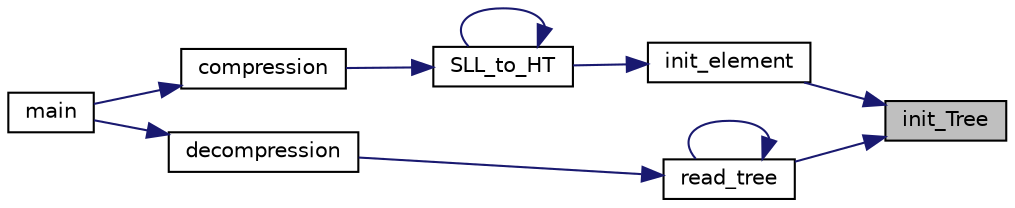 digraph "init_Tree"
{
 // LATEX_PDF_SIZE
  edge [fontname="Helvetica",fontsize="10",labelfontname="Helvetica",labelfontsize="10"];
  node [fontname="Helvetica",fontsize="10",shape=record];
  rankdir="RL";
  Node1 [label="init_Tree",height=0.2,width=0.4,color="black", fillcolor="grey75", style="filled", fontcolor="black",tooltip=" "];
  Node1 -> Node2 [dir="back",color="midnightblue",fontsize="10",style="solid"];
  Node2 [label="init_element",height=0.2,width=0.4,color="black", fillcolor="white", style="filled",URL="$_element_8h.html#af124caf257f07aa22a54088de794936c",tooltip=" "];
  Node2 -> Node3 [dir="back",color="midnightblue",fontsize="10",style="solid"];
  Node3 [label="SLL_to_HT",height=0.2,width=0.4,color="black", fillcolor="white", style="filled",URL="$_huffman_tree_8h.html#afab7a650485142d451a2a9d27210d74c",tooltip=" "];
  Node3 -> Node4 [dir="back",color="midnightblue",fontsize="10",style="solid"];
  Node4 [label="compression",height=0.2,width=0.4,color="black", fillcolor="white", style="filled",URL="$compression_8h.html#addb33bb737a3237d9f76e8692057e887",tooltip=" "];
  Node4 -> Node5 [dir="back",color="midnightblue",fontsize="10",style="solid"];
  Node5 [label="main",height=0.2,width=0.4,color="black", fillcolor="white", style="filled",URL="$main_8c.html#ae66f6b31b5ad750f1fe042a706a4e3d4",tooltip=" "];
  Node3 -> Node3 [dir="back",color="midnightblue",fontsize="10",style="solid"];
  Node1 -> Node6 [dir="back",color="midnightblue",fontsize="10",style="solid"];
  Node6 [label="read_tree",height=0.2,width=0.4,color="black", fillcolor="white", style="filled",URL="$_huffman_tree_8h.html#a04fbc7a74f5946e0675c068e92b14927",tooltip=" "];
  Node6 -> Node7 [dir="back",color="midnightblue",fontsize="10",style="solid"];
  Node7 [label="decompression",height=0.2,width=0.4,color="black", fillcolor="white", style="filled",URL="$compression_8h.html#aa961da401d2d192abbf25a28f1e5bde3",tooltip=" "];
  Node7 -> Node5 [dir="back",color="midnightblue",fontsize="10",style="solid"];
  Node6 -> Node6 [dir="back",color="midnightblue",fontsize="10",style="solid"];
}
